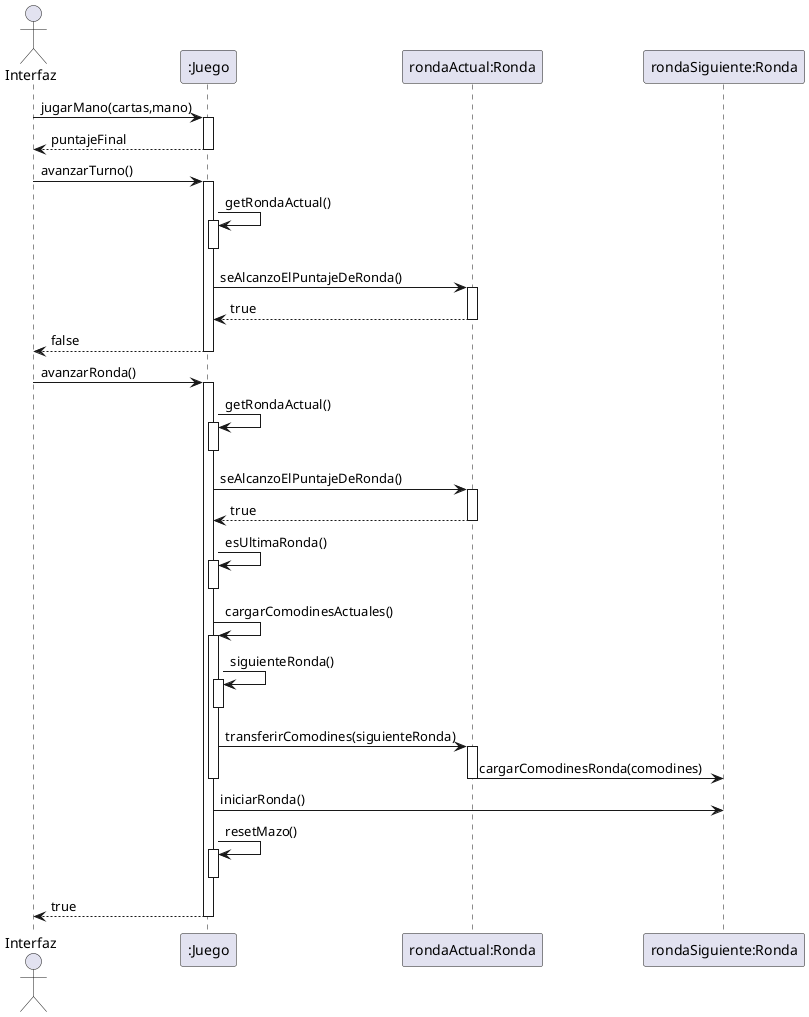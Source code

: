 @startuml Diagrama secuencia jugar mano y avanzar ronda
    actor Interfaz
    participant ":Juego" as Juego
    participant "rondaActual:Ronda" as RondaActual 
    participant "rondaSiguiente:Ronda" as RondaSiguiente
    
    Interfaz -> Juego: jugarMano(cartas,mano)

    activate Juego

    Juego --> Interfaz: puntajeFinal

    deactivate Juego

    Interfaz -> Juego: avanzarTurno()

    activate Juego

    Juego -> Juego: getRondaActual()

    activate Juego
    deactivate Juego

    Juego -> RondaActual: seAlcanzoElPuntajeDeRonda()

    activate RondaActual

    RondaActual --> Juego: true

    deactivate RondaActual

    Juego --> Interfaz: false

    deactivate Juego

    Interfaz -> Juego: avanzarRonda()

    activate Juego

    Juego -> Juego: getRondaActual()

    activate Juego
    deactivate Juego

    Juego -> RondaActual: seAlcanzoElPuntajeDeRonda()

    activate RondaActual

    RondaActual --> Juego: true

    deactivate RondaActual

    Juego -> Juego: esUltimaRonda()

    activate Juego
    deactivate Juego

    Juego -> Juego: cargarComodinesActuales()

    activate Juego

    Juego -> Juego: siguienteRonda()

    activate Juego
    deactivate Juego

    Juego -> RondaActual: transferirComodines(siguienteRonda)

    activate RondaActual

    RondaActual -> RondaSiguiente: cargarComodinesRonda(comodines)

    deactivate RondaActual
    deactivate Juego
    
    Juego -> RondaSiguiente: iniciarRonda()

    Juego -> Juego: resetMazo()

    activate Juego
    deactivate Juego

    Juego --> Interfaz: true

    deactivate Juego

@enduml
